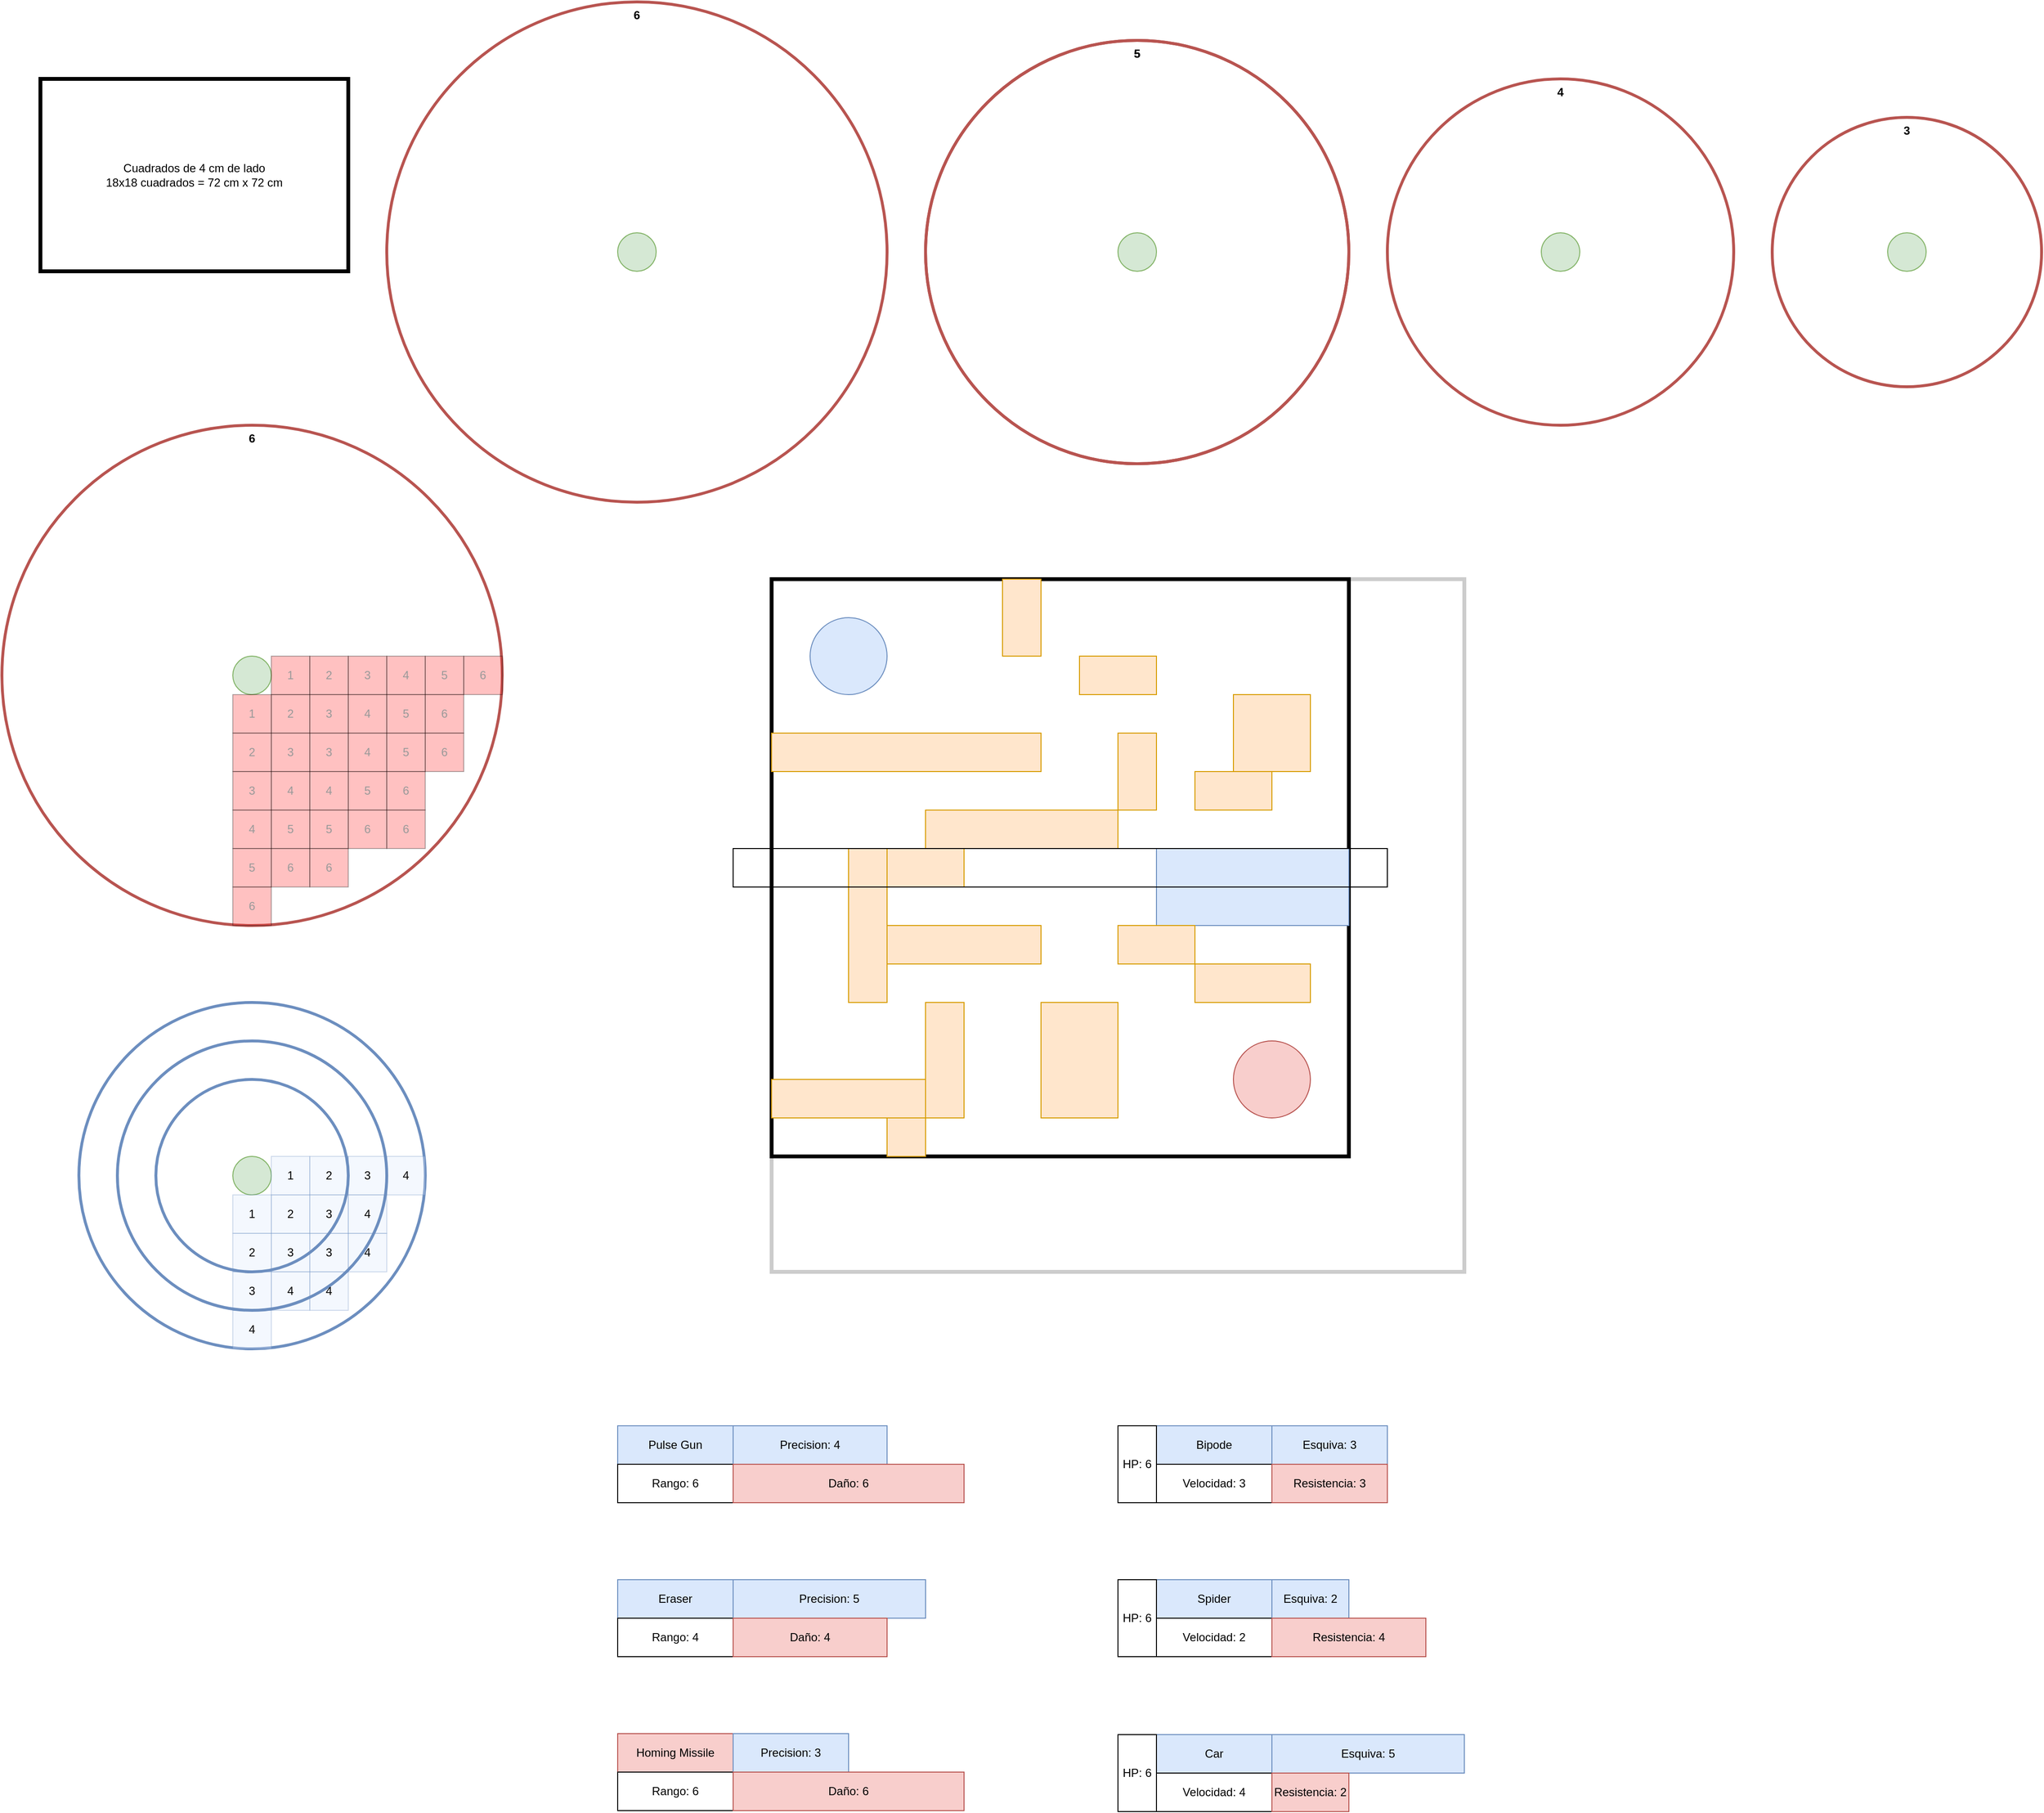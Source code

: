 <mxfile version="14.5.8" type="github">
  <diagram id="_yiUwRokFOnQKQJ4L_2b" name="Page-1">
    <mxGraphModel dx="2873" dy="1734" grid="1" gridSize="40" guides="1" tooltips="1" connect="0" arrows="0" fold="1" page="0" pageScale="1" pageWidth="1169" pageHeight="827" math="0" shadow="0">
      <root>
        <mxCell id="0" />
        <mxCell id="1" parent="0" />
        <mxCell id="3i8wpQ27d8iT5KFeXICe-116" value="" style="whiteSpace=wrap;html=1;fillColor=none;strokeWidth=4;strokeColor=#CCCCCC;" parent="1" vertex="1">
          <mxGeometry width="720" height="720" as="geometry" />
        </mxCell>
        <mxCell id="vn4npf6PUUD4SO4Y0X6b-38" value="6" style="ellipse;whiteSpace=wrap;html=1;aspect=fixed;strokeColor=#b85450;strokeWidth=3;fillColor=none;verticalAlign=top;fontStyle=1;" parent="1" vertex="1">
          <mxGeometry x="-800" y="-160" width="520" height="520" as="geometry" />
        </mxCell>
        <mxCell id="3i8wpQ27d8iT5KFeXICe-36" value="" style="ellipse;whiteSpace=wrap;html=1;aspect=fixed;strokeColor=#6c8ebf;strokeWidth=3;fillColor=none;" parent="1" vertex="1">
          <mxGeometry x="-720" y="440" width="360" height="360" as="geometry" />
        </mxCell>
        <mxCell id="QKz0i4Ya-4XRhN0GM1Uq-62" value="" style="ellipse;whiteSpace=wrap;html=1;aspect=fixed;fillColor=#d5e8d4;strokeColor=#82b366;" parent="1" vertex="1">
          <mxGeometry x="-560" y="80" width="40" height="40" as="geometry" />
        </mxCell>
        <mxCell id="PsukZITPC0t1pCXcuslk-24" value="2" style="whiteSpace=wrap;html=1;fillColor=#FF3333;gradientColor=none;opacity=30;direction=south;fontColor=#999999;" parent="1" vertex="1">
          <mxGeometry x="-520" y="120" width="40" height="40" as="geometry" />
        </mxCell>
        <mxCell id="PsukZITPC0t1pCXcuslk-25" value="3" style="whiteSpace=wrap;html=1;fillColor=#FF3333;gradientColor=none;opacity=30;direction=south;fontColor=#999999;" parent="1" vertex="1">
          <mxGeometry x="-480" y="160" width="40" height="40" as="geometry" />
        </mxCell>
        <mxCell id="PsukZITPC0t1pCXcuslk-26" value="5" style="whiteSpace=wrap;html=1;fillColor=#FF3333;gradientColor=none;opacity=30;direction=south;fontColor=#999999;" parent="1" vertex="1">
          <mxGeometry x="-440" y="200" width="40" height="40" as="geometry" />
        </mxCell>
        <mxCell id="PsukZITPC0t1pCXcuslk-39" value="1" style="whiteSpace=wrap;html=1;fillColor=#FF3333;gradientColor=none;opacity=30;direction=south;fontColor=#999999;" parent="1" vertex="1">
          <mxGeometry x="-520" y="80" width="40" height="40" as="geometry" />
        </mxCell>
        <mxCell id="PsukZITPC0t1pCXcuslk-40" value="2" style="whiteSpace=wrap;html=1;fillColor=#FF3333;gradientColor=none;opacity=30;direction=south;fontColor=#999999;" parent="1" vertex="1">
          <mxGeometry x="-480" y="80" width="40" height="40" as="geometry" />
        </mxCell>
        <mxCell id="PsukZITPC0t1pCXcuslk-41" value="3" style="whiteSpace=wrap;html=1;fillColor=#FF3333;gradientColor=none;opacity=30;direction=south;fontColor=#999999;" parent="1" vertex="1">
          <mxGeometry x="-440" y="80" width="40" height="40" as="geometry" />
        </mxCell>
        <mxCell id="PsukZITPC0t1pCXcuslk-42" value="4" style="whiteSpace=wrap;html=1;fillColor=#FF3333;gradientColor=none;opacity=30;direction=south;fontColor=#999999;" parent="1" vertex="1">
          <mxGeometry x="-400" y="80" width="40" height="40" as="geometry" />
        </mxCell>
        <mxCell id="PsukZITPC0t1pCXcuslk-43" value="5" style="whiteSpace=wrap;html=1;fillColor=#FF3333;gradientColor=none;opacity=30;direction=south;fontColor=#999999;" parent="1" vertex="1">
          <mxGeometry x="-360" y="80" width="40" height="40" as="geometry" />
        </mxCell>
        <mxCell id="PsukZITPC0t1pCXcuslk-44" value="4" style="whiteSpace=wrap;html=1;fillColor=#FF3333;gradientColor=none;opacity=30;direction=north;fontColor=#999999;" parent="1" vertex="1">
          <mxGeometry x="-440" y="160" width="40" height="40" as="geometry" />
        </mxCell>
        <mxCell id="PsukZITPC0t1pCXcuslk-45" value="5" style="whiteSpace=wrap;html=1;fillColor=#FF3333;gradientColor=none;opacity=30;direction=north;fontColor=#999999;" parent="1" vertex="1">
          <mxGeometry x="-400" y="160" width="40" height="40" as="geometry" />
        </mxCell>
        <mxCell id="PsukZITPC0t1pCXcuslk-46" value="4" style="whiteSpace=wrap;html=1;fillColor=#FF3333;gradientColor=none;opacity=30;direction=north;fontColor=#999999;" parent="1" vertex="1">
          <mxGeometry x="-480" y="200" width="40" height="40" as="geometry" />
        </mxCell>
        <mxCell id="PsukZITPC0t1pCXcuslk-47" value="5" style="whiteSpace=wrap;html=1;fillColor=#FF3333;gradientColor=none;opacity=30;direction=north;fontColor=#999999;" parent="1" vertex="1">
          <mxGeometry x="-480" y="240" width="40" height="40" as="geometry" />
        </mxCell>
        <mxCell id="PsukZITPC0t1pCXcuslk-48" value="3" style="whiteSpace=wrap;html=1;fillColor=#FF3333;gradientColor=none;opacity=30;direction=south;fontColor=#999999;" parent="1" vertex="1">
          <mxGeometry x="-520" y="160" width="40" height="40" as="geometry" />
        </mxCell>
        <mxCell id="PsukZITPC0t1pCXcuslk-50" value="4" style="whiteSpace=wrap;html=1;fillColor=#FF3333;gradientColor=none;opacity=30;direction=north;fontColor=#999999;" parent="1" vertex="1">
          <mxGeometry x="-520" y="200" width="40" height="40" as="geometry" />
        </mxCell>
        <mxCell id="PsukZITPC0t1pCXcuslk-51" value="5" style="whiteSpace=wrap;html=1;fillColor=#FF3333;gradientColor=none;opacity=30;direction=north;fontColor=#999999;" parent="1" vertex="1">
          <mxGeometry x="-520" y="240" width="40" height="40" as="geometry" />
        </mxCell>
        <mxCell id="PsukZITPC0t1pCXcuslk-52" value="3" style="whiteSpace=wrap;html=1;fillColor=#FF3333;gradientColor=none;opacity=30;direction=south;fontColor=#999999;" parent="1" vertex="1">
          <mxGeometry x="-480" y="120" width="40" height="40" as="geometry" />
        </mxCell>
        <mxCell id="PsukZITPC0t1pCXcuslk-53" value="4" style="whiteSpace=wrap;html=1;fillColor=#FF3333;gradientColor=none;opacity=30;direction=north;fontColor=#999999;" parent="1" vertex="1">
          <mxGeometry x="-440" y="120" width="40" height="40" as="geometry" />
        </mxCell>
        <mxCell id="PsukZITPC0t1pCXcuslk-54" value="5" style="whiteSpace=wrap;html=1;fillColor=#FF3333;gradientColor=none;opacity=30;direction=north;fontColor=#999999;" parent="1" vertex="1">
          <mxGeometry x="-400" y="120" width="40" height="40" as="geometry" />
        </mxCell>
        <mxCell id="PsukZITPC0t1pCXcuslk-55" value="1" style="whiteSpace=wrap;html=1;fillColor=#FF3333;gradientColor=none;opacity=30;direction=south;fontColor=#999999;" parent="1" vertex="1">
          <mxGeometry x="-560" y="120" width="40" height="40" as="geometry" />
        </mxCell>
        <mxCell id="PsukZITPC0t1pCXcuslk-57" value="2" style="whiteSpace=wrap;html=1;fillColor=#FF3333;gradientColor=none;opacity=30;direction=south;fontColor=#999999;" parent="1" vertex="1">
          <mxGeometry x="-560" y="160" width="40" height="40" as="geometry" />
        </mxCell>
        <mxCell id="PsukZITPC0t1pCXcuslk-58" value="4" style="whiteSpace=wrap;html=1;fillColor=#FF3333;gradientColor=none;opacity=30;direction=south;fontColor=#999999;" parent="1" vertex="1">
          <mxGeometry x="-560" y="240" width="40" height="40" as="geometry" />
        </mxCell>
        <mxCell id="PsukZITPC0t1pCXcuslk-59" value="3" style="whiteSpace=wrap;html=1;fillColor=#FF3333;gradientColor=none;opacity=30;direction=south;fontColor=#999999;" parent="1" vertex="1">
          <mxGeometry x="-560" y="200" width="40" height="40" as="geometry" />
        </mxCell>
        <mxCell id="PsukZITPC0t1pCXcuslk-60" value="5" style="whiteSpace=wrap;html=1;fillColor=#FF3333;gradientColor=none;opacity=30;direction=south;fontColor=#999999;" parent="1" vertex="1">
          <mxGeometry x="-560" y="280" width="40" height="40" as="geometry" />
        </mxCell>
        <mxCell id="3i8wpQ27d8iT5KFeXICe-1" value="" style="ellipse;whiteSpace=wrap;html=1;aspect=fixed;fillColor=#d5e8d4;strokeColor=#82b366;" parent="1" vertex="1">
          <mxGeometry x="-560" y="600" width="40" height="40" as="geometry" />
        </mxCell>
        <mxCell id="3i8wpQ27d8iT5KFeXICe-4" value="2" style="whiteSpace=wrap;html=1;fillColor=#dae8fc;opacity=30;direction=south;strokeColor=#6c8ebf;" parent="1" vertex="1">
          <mxGeometry x="-520" y="640" width="40" height="40" as="geometry" />
        </mxCell>
        <mxCell id="3i8wpQ27d8iT5KFeXICe-5" value="3" style="whiteSpace=wrap;html=1;fillColor=#dae8fc;opacity=30;direction=south;strokeColor=#6c8ebf;" parent="1" vertex="1">
          <mxGeometry x="-480" y="680" width="40" height="40" as="geometry" />
        </mxCell>
        <mxCell id="3i8wpQ27d8iT5KFeXICe-16" value="1" style="whiteSpace=wrap;html=1;fillColor=#dae8fc;opacity=30;direction=south;strokeColor=#6c8ebf;" parent="1" vertex="1">
          <mxGeometry x="-520" y="600" width="40" height="40" as="geometry" />
        </mxCell>
        <mxCell id="3i8wpQ27d8iT5KFeXICe-17" value="2" style="whiteSpace=wrap;html=1;fillColor=#dae8fc;opacity=30;direction=south;strokeColor=#6c8ebf;" parent="1" vertex="1">
          <mxGeometry x="-480" y="600" width="40" height="40" as="geometry" />
        </mxCell>
        <mxCell id="3i8wpQ27d8iT5KFeXICe-18" value="3" style="whiteSpace=wrap;html=1;fillColor=#dae8fc;opacity=30;direction=south;strokeColor=#6c8ebf;" parent="1" vertex="1">
          <mxGeometry x="-440" y="600" width="40" height="40" as="geometry" />
        </mxCell>
        <mxCell id="3i8wpQ27d8iT5KFeXICe-19" value="4" style="whiteSpace=wrap;html=1;fillColor=#dae8fc;opacity=30;direction=south;strokeColor=#6c8ebf;" parent="1" vertex="1">
          <mxGeometry x="-400" y="600" width="40" height="40" as="geometry" />
        </mxCell>
        <mxCell id="3i8wpQ27d8iT5KFeXICe-21" value="4" style="whiteSpace=wrap;html=1;fillColor=#dae8fc;opacity=30;direction=north;strokeColor=#6c8ebf;" parent="1" vertex="1">
          <mxGeometry x="-440" y="680" width="40" height="40" as="geometry" />
        </mxCell>
        <mxCell id="3i8wpQ27d8iT5KFeXICe-23" value="4" style="whiteSpace=wrap;html=1;fillColor=#dae8fc;opacity=30;direction=north;strokeColor=#6c8ebf;" parent="1" vertex="1">
          <mxGeometry x="-480" y="720" width="40" height="40" as="geometry" />
        </mxCell>
        <mxCell id="3i8wpQ27d8iT5KFeXICe-25" value="3" style="whiteSpace=wrap;html=1;fillColor=#dae8fc;opacity=30;direction=south;strokeColor=#6c8ebf;" parent="1" vertex="1">
          <mxGeometry x="-520" y="680" width="40" height="40" as="geometry" />
        </mxCell>
        <mxCell id="3i8wpQ27d8iT5KFeXICe-26" value="4" style="whiteSpace=wrap;html=1;fillColor=#dae8fc;opacity=30;direction=north;strokeColor=#6c8ebf;" parent="1" vertex="1">
          <mxGeometry x="-520" y="720" width="40" height="40" as="geometry" />
        </mxCell>
        <mxCell id="3i8wpQ27d8iT5KFeXICe-28" value="3" style="whiteSpace=wrap;html=1;fillColor=#dae8fc;opacity=30;direction=south;strokeColor=#6c8ebf;" parent="1" vertex="1">
          <mxGeometry x="-480" y="640" width="40" height="40" as="geometry" />
        </mxCell>
        <mxCell id="3i8wpQ27d8iT5KFeXICe-29" value="4" style="whiteSpace=wrap;html=1;fillColor=#dae8fc;opacity=30;direction=north;strokeColor=#6c8ebf;" parent="1" vertex="1">
          <mxGeometry x="-440" y="640" width="40" height="40" as="geometry" />
        </mxCell>
        <mxCell id="3i8wpQ27d8iT5KFeXICe-31" value="1" style="whiteSpace=wrap;html=1;fillColor=#dae8fc;opacity=30;direction=south;strokeColor=#6c8ebf;" parent="1" vertex="1">
          <mxGeometry x="-560" y="640" width="40" height="40" as="geometry" />
        </mxCell>
        <mxCell id="3i8wpQ27d8iT5KFeXICe-32" value="2" style="whiteSpace=wrap;html=1;fillColor=#dae8fc;opacity=30;direction=south;strokeColor=#6c8ebf;" parent="1" vertex="1">
          <mxGeometry x="-560" y="680" width="40" height="40" as="geometry" />
        </mxCell>
        <mxCell id="3i8wpQ27d8iT5KFeXICe-33" value="4" style="whiteSpace=wrap;html=1;fillColor=#dae8fc;opacity=30;direction=south;strokeColor=#6c8ebf;" parent="1" vertex="1">
          <mxGeometry x="-560" y="760" width="40" height="40" as="geometry" />
        </mxCell>
        <mxCell id="3i8wpQ27d8iT5KFeXICe-34" value="3" style="whiteSpace=wrap;html=1;fillColor=#dae8fc;opacity=30;direction=south;strokeColor=#6c8ebf;" parent="1" vertex="1">
          <mxGeometry x="-560" y="720" width="40" height="40" as="geometry" />
        </mxCell>
        <mxCell id="3i8wpQ27d8iT5KFeXICe-45" value="" style="ellipse;whiteSpace=wrap;html=1;aspect=fixed;strokeColor=#6c8ebf;strokeWidth=3;fillColor=none;" parent="1" vertex="1">
          <mxGeometry x="-680" y="480" width="280" height="280" as="geometry" />
        </mxCell>
        <mxCell id="3i8wpQ27d8iT5KFeXICe-46" value="6" style="whiteSpace=wrap;html=1;fillColor=#FF3333;gradientColor=none;opacity=30;direction=south;fontColor=#999999;" parent="1" vertex="1">
          <mxGeometry x="-560" y="320" width="40" height="40" as="geometry" />
        </mxCell>
        <mxCell id="3i8wpQ27d8iT5KFeXICe-47" value="6" style="whiteSpace=wrap;html=1;fillColor=#FF3333;gradientColor=none;opacity=30;direction=south;fontColor=#999999;" parent="1" vertex="1">
          <mxGeometry x="-520" y="280" width="40" height="40" as="geometry" />
        </mxCell>
        <mxCell id="3i8wpQ27d8iT5KFeXICe-48" value="6" style="whiteSpace=wrap;html=1;fillColor=#FF3333;gradientColor=none;opacity=30;direction=south;fontColor=#999999;" parent="1" vertex="1">
          <mxGeometry x="-480" y="280" width="40" height="40" as="geometry" />
        </mxCell>
        <mxCell id="3i8wpQ27d8iT5KFeXICe-49" value="6" style="whiteSpace=wrap;html=1;fillColor=#FF3333;gradientColor=none;opacity=30;direction=south;fontColor=#999999;" parent="1" vertex="1">
          <mxGeometry x="-440" y="240" width="40" height="40" as="geometry" />
        </mxCell>
        <mxCell id="3i8wpQ27d8iT5KFeXICe-50" value="6" style="whiteSpace=wrap;html=1;fillColor=#FF3333;gradientColor=none;opacity=30;direction=south;fontColor=#999999;" parent="1" vertex="1">
          <mxGeometry x="-400" y="200" width="40" height="40" as="geometry" />
        </mxCell>
        <mxCell id="3i8wpQ27d8iT5KFeXICe-51" value="6" style="whiteSpace=wrap;html=1;fillColor=#FF3333;gradientColor=none;opacity=30;direction=south;fontColor=#999999;" parent="1" vertex="1">
          <mxGeometry x="-320" y="80" width="40" height="40" as="geometry" />
        </mxCell>
        <mxCell id="3i8wpQ27d8iT5KFeXICe-52" value="6" style="whiteSpace=wrap;html=1;fillColor=#FF3333;gradientColor=none;opacity=30;direction=south;fontColor=#999999;" parent="1" vertex="1">
          <mxGeometry x="-360" y="120" width="40" height="40" as="geometry" />
        </mxCell>
        <mxCell id="3i8wpQ27d8iT5KFeXICe-53" value="6" style="whiteSpace=wrap;html=1;fillColor=#FF3333;gradientColor=none;opacity=30;direction=south;fontColor=#999999;" parent="1" vertex="1">
          <mxGeometry x="-360" y="160" width="40" height="40" as="geometry" />
        </mxCell>
        <mxCell id="3i8wpQ27d8iT5KFeXICe-54" value="6" style="whiteSpace=wrap;html=1;fillColor=#FF3333;gradientColor=none;opacity=30;direction=south;fontColor=#999999;" parent="1" vertex="1">
          <mxGeometry x="-400" y="240" width="40" height="40" as="geometry" />
        </mxCell>
        <mxCell id="3i8wpQ27d8iT5KFeXICe-55" value="" style="ellipse;whiteSpace=wrap;html=1;aspect=fixed;strokeColor=#6c8ebf;strokeWidth=3;fillColor=none;" parent="1" vertex="1">
          <mxGeometry x="-640" y="520" width="200" height="200" as="geometry" />
        </mxCell>
        <mxCell id="3i8wpQ27d8iT5KFeXICe-56" value="Pulse Gun" style="whiteSpace=wrap;html=1;fillColor=#dae8fc;strokeColor=#6c8ebf;" parent="1" vertex="1">
          <mxGeometry x="-160" y="880" width="120" height="40" as="geometry" />
        </mxCell>
        <mxCell id="3i8wpQ27d8iT5KFeXICe-57" value="Rango: 6" style="whiteSpace=wrap;html=1;" parent="1" vertex="1">
          <mxGeometry x="-160" y="920" width="120" height="40" as="geometry" />
        </mxCell>
        <mxCell id="3i8wpQ27d8iT5KFeXICe-71" value="" style="group;" parent="1" vertex="1" connectable="0">
          <mxGeometry x="160" y="-560" width="440" height="440" as="geometry" />
        </mxCell>
        <mxCell id="3i8wpQ27d8iT5KFeXICe-68" value="5" style="ellipse;whiteSpace=wrap;html=1;aspect=fixed;strokeColor=#b85450;strokeWidth=3;fillColor=none;verticalAlign=top;fontStyle=1;" parent="3i8wpQ27d8iT5KFeXICe-71" vertex="1">
          <mxGeometry width="440" height="440" as="geometry" />
        </mxCell>
        <mxCell id="3i8wpQ27d8iT5KFeXICe-69" value="" style="ellipse;whiteSpace=wrap;html=1;aspect=fixed;fillColor=#d5e8d4;strokeColor=#82b366;" parent="3i8wpQ27d8iT5KFeXICe-71" vertex="1">
          <mxGeometry x="200" y="200" width="40" height="40" as="geometry" />
        </mxCell>
        <mxCell id="3i8wpQ27d8iT5KFeXICe-70" value="5" style="ellipse;whiteSpace=wrap;html=1;aspect=fixed;strokeColor=#b85450;strokeWidth=3;fillColor=none;verticalAlign=top;fontStyle=1;" parent="3i8wpQ27d8iT5KFeXICe-71" vertex="1">
          <mxGeometry width="440" height="440" as="geometry" />
        </mxCell>
        <mxCell id="3i8wpQ27d8iT5KFeXICe-73" value="" style="group;" parent="1" vertex="1" connectable="0">
          <mxGeometry x="640" y="-520" width="360" height="360" as="geometry" />
        </mxCell>
        <mxCell id="3i8wpQ27d8iT5KFeXICe-63" value="4" style="ellipse;whiteSpace=wrap;html=1;aspect=fixed;strokeColor=#b85450;strokeWidth=3;fillColor=none;verticalAlign=top;fontStyle=1;" parent="3i8wpQ27d8iT5KFeXICe-73" vertex="1">
          <mxGeometry width="360" height="360" as="geometry" />
        </mxCell>
        <mxCell id="3i8wpQ27d8iT5KFeXICe-64" value="" style="ellipse;whiteSpace=wrap;html=1;aspect=fixed;fillColor=#d5e8d4;strokeColor=#82b366;" parent="3i8wpQ27d8iT5KFeXICe-73" vertex="1">
          <mxGeometry x="160" y="160" width="40" height="40" as="geometry" />
        </mxCell>
        <mxCell id="3i8wpQ27d8iT5KFeXICe-79" value="Precision: 4" style="whiteSpace=wrap;html=1;fillColor=#dae8fc;strokeColor=#6c8ebf;" parent="1" vertex="1">
          <mxGeometry x="-40" y="880" width="160" height="40" as="geometry" />
        </mxCell>
        <mxCell id="3i8wpQ27d8iT5KFeXICe-80" value="Daño: 6" style="whiteSpace=wrap;html=1;fillColor=#f8cecc;strokeColor=#b85450;" parent="1" vertex="1">
          <mxGeometry x="-40" y="920" width="240" height="40" as="geometry" />
        </mxCell>
        <mxCell id="3i8wpQ27d8iT5KFeXICe-81" value="Bipode" style="whiteSpace=wrap;html=1;fillColor=#dae8fc;strokeColor=#6c8ebf;" parent="1" vertex="1">
          <mxGeometry x="400" y="880" width="120" height="40" as="geometry" />
        </mxCell>
        <mxCell id="3i8wpQ27d8iT5KFeXICe-82" value="Velocidad: 3" style="whiteSpace=wrap;html=1;" parent="1" vertex="1">
          <mxGeometry x="400" y="920" width="120" height="40" as="geometry" />
        </mxCell>
        <mxCell id="3i8wpQ27d8iT5KFeXICe-83" value="Esquiva: 3" style="whiteSpace=wrap;html=1;fillColor=#dae8fc;strokeColor=#6c8ebf;" parent="1" vertex="1">
          <mxGeometry x="520" y="880" width="120" height="40" as="geometry" />
        </mxCell>
        <mxCell id="3i8wpQ27d8iT5KFeXICe-84" value="Resistencia: 3" style="whiteSpace=wrap;html=1;fillColor=#f8cecc;strokeColor=#b85450;" parent="1" vertex="1">
          <mxGeometry x="520" y="920" width="120" height="40" as="geometry" />
        </mxCell>
        <mxCell id="3i8wpQ27d8iT5KFeXICe-85" value="HP: 6" style="whiteSpace=wrap;html=1;" parent="1" vertex="1">
          <mxGeometry x="360" y="880" width="40" height="80" as="geometry" />
        </mxCell>
        <mxCell id="3i8wpQ27d8iT5KFeXICe-90" value="Eraser" style="whiteSpace=wrap;html=1;fillColor=#dae8fc;strokeColor=#6c8ebf;" parent="1" vertex="1">
          <mxGeometry x="-160" y="1040" width="120" height="40" as="geometry" />
        </mxCell>
        <mxCell id="3i8wpQ27d8iT5KFeXICe-91" value="Rango: 4" style="whiteSpace=wrap;html=1;" parent="1" vertex="1">
          <mxGeometry x="-160" y="1080" width="120" height="40" as="geometry" />
        </mxCell>
        <mxCell id="3i8wpQ27d8iT5KFeXICe-92" value="Precision: 5" style="whiteSpace=wrap;html=1;fillColor=#dae8fc;strokeColor=#6c8ebf;" parent="1" vertex="1">
          <mxGeometry x="-40" y="1040" width="200" height="40" as="geometry" />
        </mxCell>
        <mxCell id="3i8wpQ27d8iT5KFeXICe-93" value="Daño: 4" style="whiteSpace=wrap;html=1;fillColor=#f8cecc;strokeColor=#b85450;" parent="1" vertex="1">
          <mxGeometry x="-40" y="1080" width="160" height="40" as="geometry" />
        </mxCell>
        <mxCell id="QUq8jVQ-3CsHZDVAN7Um-1" value="" style="whiteSpace=wrap;html=1;fillColor=none;strokeWidth=4;" parent="1" vertex="1">
          <mxGeometry width="600" height="600" as="geometry" />
        </mxCell>
        <mxCell id="QUq8jVQ-3CsHZDVAN7Um-2" value="" style="whiteSpace=wrap;html=1;strokeWidth=1;fillColor=#ffe6cc;strokeColor=#d79b00;" parent="1" vertex="1">
          <mxGeometry y="160" width="280" height="40" as="geometry" />
        </mxCell>
        <mxCell id="QUq8jVQ-3CsHZDVAN7Um-3" value="" style="ellipse;whiteSpace=wrap;html=1;aspect=fixed;strokeWidth=1;fillColor=#dae8fc;strokeColor=#6c8ebf;" parent="1" vertex="1">
          <mxGeometry x="40" y="40" width="80" height="80" as="geometry" />
        </mxCell>
        <mxCell id="QUq8jVQ-3CsHZDVAN7Um-4" value="" style="ellipse;whiteSpace=wrap;html=1;aspect=fixed;strokeWidth=1;fillColor=#f8cecc;strokeColor=#b85450;" parent="1" vertex="1">
          <mxGeometry x="480" y="480" width="80" height="80" as="geometry" />
        </mxCell>
        <mxCell id="_W_RC7Hk2FGRDH1CuONX-2" value="" style="whiteSpace=wrap;html=1;strokeWidth=1;fillColor=#ffe6cc;strokeColor=#d79b00;" parent="1" vertex="1">
          <mxGeometry x="160" y="240" width="200" height="40" as="geometry" />
        </mxCell>
        <mxCell id="_W_RC7Hk2FGRDH1CuONX-4" value="" style="whiteSpace=wrap;html=1;strokeWidth=1;fillColor=#ffe6cc;strokeColor=#d79b00;" parent="1" vertex="1">
          <mxGeometry x="360" y="160" width="40" height="80" as="geometry" />
        </mxCell>
        <mxCell id="_W_RC7Hk2FGRDH1CuONX-5" value="" style="whiteSpace=wrap;html=1;strokeWidth=1;fillColor=#ffe6cc;strokeColor=#d79b00;" parent="1" vertex="1">
          <mxGeometry x="80" y="280" width="40" height="160" as="geometry" />
        </mxCell>
        <mxCell id="_W_RC7Hk2FGRDH1CuONX-7" value="" style="whiteSpace=wrap;html=1;strokeWidth=1;fillColor=#ffe6cc;strokeColor=#d79b00;" parent="1" vertex="1">
          <mxGeometry x="120" y="280" width="80" height="40" as="geometry" />
        </mxCell>
        <mxCell id="_W_RC7Hk2FGRDH1CuONX-11" value="" style="whiteSpace=wrap;html=1;strokeWidth=1;fillColor=#dae8fc;strokeColor=#6c8ebf;" parent="1" vertex="1">
          <mxGeometry x="400" y="280" width="200" height="80" as="geometry" />
        </mxCell>
        <mxCell id="_W_RC7Hk2FGRDH1CuONX-16" value="" style="whiteSpace=wrap;html=1;strokeWidth=1;fillColor=#ffe6cc;strokeColor=#d79b00;" parent="1" vertex="1">
          <mxGeometry x="440" y="200" width="80" height="40" as="geometry" />
        </mxCell>
        <mxCell id="_W_RC7Hk2FGRDH1CuONX-17" value="" style="whiteSpace=wrap;html=1;strokeWidth=1;fillColor=#ffe6cc;strokeColor=#d79b00;" parent="1" vertex="1">
          <mxGeometry x="480" y="120" width="80" height="80" as="geometry" />
        </mxCell>
        <mxCell id="_W_RC7Hk2FGRDH1CuONX-18" value="" style="whiteSpace=wrap;html=1;strokeWidth=1;fillColor=#ffe6cc;strokeColor=#d79b00;" parent="1" vertex="1">
          <mxGeometry x="440" y="400" width="120" height="40" as="geometry" />
        </mxCell>
        <mxCell id="_W_RC7Hk2FGRDH1CuONX-19" value="" style="whiteSpace=wrap;html=1;strokeWidth=1;fillColor=#ffe6cc;strokeColor=#d79b00;" parent="1" vertex="1">
          <mxGeometry y="520" width="160" height="40" as="geometry" />
        </mxCell>
        <mxCell id="_W_RC7Hk2FGRDH1CuONX-20" value="" style="whiteSpace=wrap;html=1;strokeWidth=1;fillColor=#ffe6cc;strokeColor=#d79b00;" parent="1" vertex="1">
          <mxGeometry x="120" y="560" width="40" height="40" as="geometry" />
        </mxCell>
        <mxCell id="_W_RC7Hk2FGRDH1CuONX-21" value="" style="whiteSpace=wrap;html=1;strokeWidth=1;fillColor=#ffe6cc;strokeColor=#d79b00;" parent="1" vertex="1">
          <mxGeometry x="160" y="440" width="40" height="120" as="geometry" />
        </mxCell>
        <mxCell id="_W_RC7Hk2FGRDH1CuONX-22" value="" style="whiteSpace=wrap;html=1;strokeWidth=1;fillColor=#ffe6cc;strokeColor=#d79b00;" parent="1" vertex="1">
          <mxGeometry x="120" y="360" width="160" height="40" as="geometry" />
        </mxCell>
        <mxCell id="_W_RC7Hk2FGRDH1CuONX-23" value="" style="whiteSpace=wrap;html=1;strokeWidth=1;fillColor=#ffe6cc;strokeColor=#d79b00;" parent="1" vertex="1">
          <mxGeometry x="280" y="440" width="80" height="120" as="geometry" />
        </mxCell>
        <mxCell id="_W_RC7Hk2FGRDH1CuONX-25" value="" style="whiteSpace=wrap;html=1;strokeWidth=1;fillColor=#ffe6cc;strokeColor=#d79b00;" parent="1" vertex="1">
          <mxGeometry x="360" y="360" width="80" height="40" as="geometry" />
        </mxCell>
        <mxCell id="vn4npf6PUUD4SO4Y0X6b-39" value="" style="whiteSpace=wrap;html=1;strokeWidth=1;fillColor=#ffe6cc;strokeColor=#d79b00;" parent="1" vertex="1">
          <mxGeometry x="240" width="40" height="80" as="geometry" />
        </mxCell>
        <mxCell id="vn4npf6PUUD4SO4Y0X6b-40" value="" style="whiteSpace=wrap;html=1;strokeWidth=1;fillColor=#ffe6cc;strokeColor=#d79b00;" parent="1" vertex="1">
          <mxGeometry x="320" y="80" width="80" height="40" as="geometry" />
        </mxCell>
        <mxCell id="3i8wpQ27d8iT5KFeXICe-72" value="" style="group;" parent="1" vertex="1" connectable="0">
          <mxGeometry x="1040" y="-480" width="280" height="280" as="geometry" />
        </mxCell>
        <mxCell id="3i8wpQ27d8iT5KFeXICe-66" value="3" style="ellipse;whiteSpace=wrap;html=1;aspect=fixed;strokeColor=#b85450;strokeWidth=3;fillColor=none;verticalAlign=top;fontStyle=1;" parent="3i8wpQ27d8iT5KFeXICe-72" vertex="1">
          <mxGeometry width="280" height="280" as="geometry" />
        </mxCell>
        <mxCell id="3i8wpQ27d8iT5KFeXICe-67" value="" style="ellipse;whiteSpace=wrap;html=1;aspect=fixed;fillColor=#d5e8d4;strokeColor=#82b366;" parent="3i8wpQ27d8iT5KFeXICe-72" vertex="1">
          <mxGeometry x="120" y="120" width="40" height="40" as="geometry" />
        </mxCell>
        <mxCell id="3i8wpQ27d8iT5KFeXICe-98" value="Spider" style="whiteSpace=wrap;html=1;fillColor=#dae8fc;strokeColor=#6c8ebf;" parent="1" vertex="1">
          <mxGeometry x="400" y="1040" width="120" height="40" as="geometry" />
        </mxCell>
        <mxCell id="3i8wpQ27d8iT5KFeXICe-99" value="Velocidad: 2" style="whiteSpace=wrap;html=1;" parent="1" vertex="1">
          <mxGeometry x="400" y="1080" width="120" height="40" as="geometry" />
        </mxCell>
        <mxCell id="3i8wpQ27d8iT5KFeXICe-100" value="Esquiva: 2" style="whiteSpace=wrap;html=1;fillColor=#dae8fc;strokeColor=#6c8ebf;" parent="1" vertex="1">
          <mxGeometry x="520" y="1040" width="80" height="40" as="geometry" />
        </mxCell>
        <mxCell id="3i8wpQ27d8iT5KFeXICe-101" value="Resistencia: 4" style="whiteSpace=wrap;html=1;fillColor=#f8cecc;strokeColor=#b85450;" parent="1" vertex="1">
          <mxGeometry x="520" y="1080" width="160" height="40" as="geometry" />
        </mxCell>
        <mxCell id="3i8wpQ27d8iT5KFeXICe-102" value="HP: 6" style="whiteSpace=wrap;html=1;" parent="1" vertex="1">
          <mxGeometry x="360" y="1040" width="40" height="80" as="geometry" />
        </mxCell>
        <mxCell id="3i8wpQ27d8iT5KFeXICe-103" value="Car" style="whiteSpace=wrap;html=1;fillColor=#dae8fc;strokeColor=#6c8ebf;" parent="1" vertex="1">
          <mxGeometry x="400" y="1201" width="120" height="40" as="geometry" />
        </mxCell>
        <mxCell id="3i8wpQ27d8iT5KFeXICe-104" value="Velocidad: 4" style="whiteSpace=wrap;html=1;" parent="1" vertex="1">
          <mxGeometry x="400" y="1241" width="120" height="40" as="geometry" />
        </mxCell>
        <mxCell id="3i8wpQ27d8iT5KFeXICe-105" value="Esquiva: 5" style="whiteSpace=wrap;html=1;fillColor=#dae8fc;strokeColor=#6c8ebf;" parent="1" vertex="1">
          <mxGeometry x="520" y="1201" width="200" height="40" as="geometry" />
        </mxCell>
        <mxCell id="3i8wpQ27d8iT5KFeXICe-106" value="Resistencia: 2" style="whiteSpace=wrap;html=1;fillColor=#f8cecc;strokeColor=#b85450;" parent="1" vertex="1">
          <mxGeometry x="520" y="1241" width="80" height="40" as="geometry" />
        </mxCell>
        <mxCell id="3i8wpQ27d8iT5KFeXICe-107" value="HP: 6" style="whiteSpace=wrap;html=1;" parent="1" vertex="1">
          <mxGeometry x="360" y="1201" width="40" height="80" as="geometry" />
        </mxCell>
        <mxCell id="3i8wpQ27d8iT5KFeXICe-109" value="" style="whiteSpace=wrap;html=1;fillColor=none;align=center;" parent="1" vertex="1">
          <mxGeometry x="-40" y="280" width="680" height="40" as="geometry" />
        </mxCell>
        <mxCell id="3i8wpQ27d8iT5KFeXICe-112" value="Homing Missile" style="whiteSpace=wrap;html=1;fillColor=#f8cecc;strokeColor=#b85450;" parent="1" vertex="1">
          <mxGeometry x="-160" y="1200" width="120" height="40" as="geometry" />
        </mxCell>
        <mxCell id="3i8wpQ27d8iT5KFeXICe-113" value="Rango: 6" style="whiteSpace=wrap;html=1;" parent="1" vertex="1">
          <mxGeometry x="-160" y="1240" width="120" height="40" as="geometry" />
        </mxCell>
        <mxCell id="3i8wpQ27d8iT5KFeXICe-114" value="Precision: 3" style="whiteSpace=wrap;html=1;fillColor=#dae8fc;strokeColor=#6c8ebf;" parent="1" vertex="1">
          <mxGeometry x="-40" y="1200" width="120" height="40" as="geometry" />
        </mxCell>
        <mxCell id="3i8wpQ27d8iT5KFeXICe-115" value="Daño: 6" style="whiteSpace=wrap;html=1;fillColor=#f8cecc;strokeColor=#b85450;" parent="1" vertex="1">
          <mxGeometry x="-40" y="1240" width="240" height="40" as="geometry" />
        </mxCell>
        <mxCell id="3i8wpQ27d8iT5KFeXICe-117" value="Cuadrados de 4 cm de lado&lt;br&gt;18x18 cuadrados = 72 cm x 72 cm" style="whiteSpace=wrap;html=1;fillColor=none;strokeWidth=4;" parent="1" vertex="1">
          <mxGeometry x="-760" y="-520" width="320" height="200" as="geometry" />
        </mxCell>
        <mxCell id="3i8wpQ27d8iT5KFeXICe-119" value="" style="group;" parent="1" vertex="1" connectable="0">
          <mxGeometry x="-400" y="-600" width="520" height="520" as="geometry" />
        </mxCell>
        <mxCell id="3i8wpQ27d8iT5KFeXICe-74" value="6" style="ellipse;whiteSpace=wrap;html=1;aspect=fixed;strokeColor=#b85450;strokeWidth=3;fillColor=none;verticalAlign=top;fontStyle=1;" parent="3i8wpQ27d8iT5KFeXICe-119" vertex="1">
          <mxGeometry width="520" height="520" as="geometry" />
        </mxCell>
        <mxCell id="3i8wpQ27d8iT5KFeXICe-75" value="" style="ellipse;whiteSpace=wrap;html=1;aspect=fixed;fillColor=#d5e8d4;strokeColor=#82b366;" parent="3i8wpQ27d8iT5KFeXICe-119" vertex="1">
          <mxGeometry x="240" y="240" width="40" height="40" as="geometry" />
        </mxCell>
      </root>
    </mxGraphModel>
  </diagram>
</mxfile>
